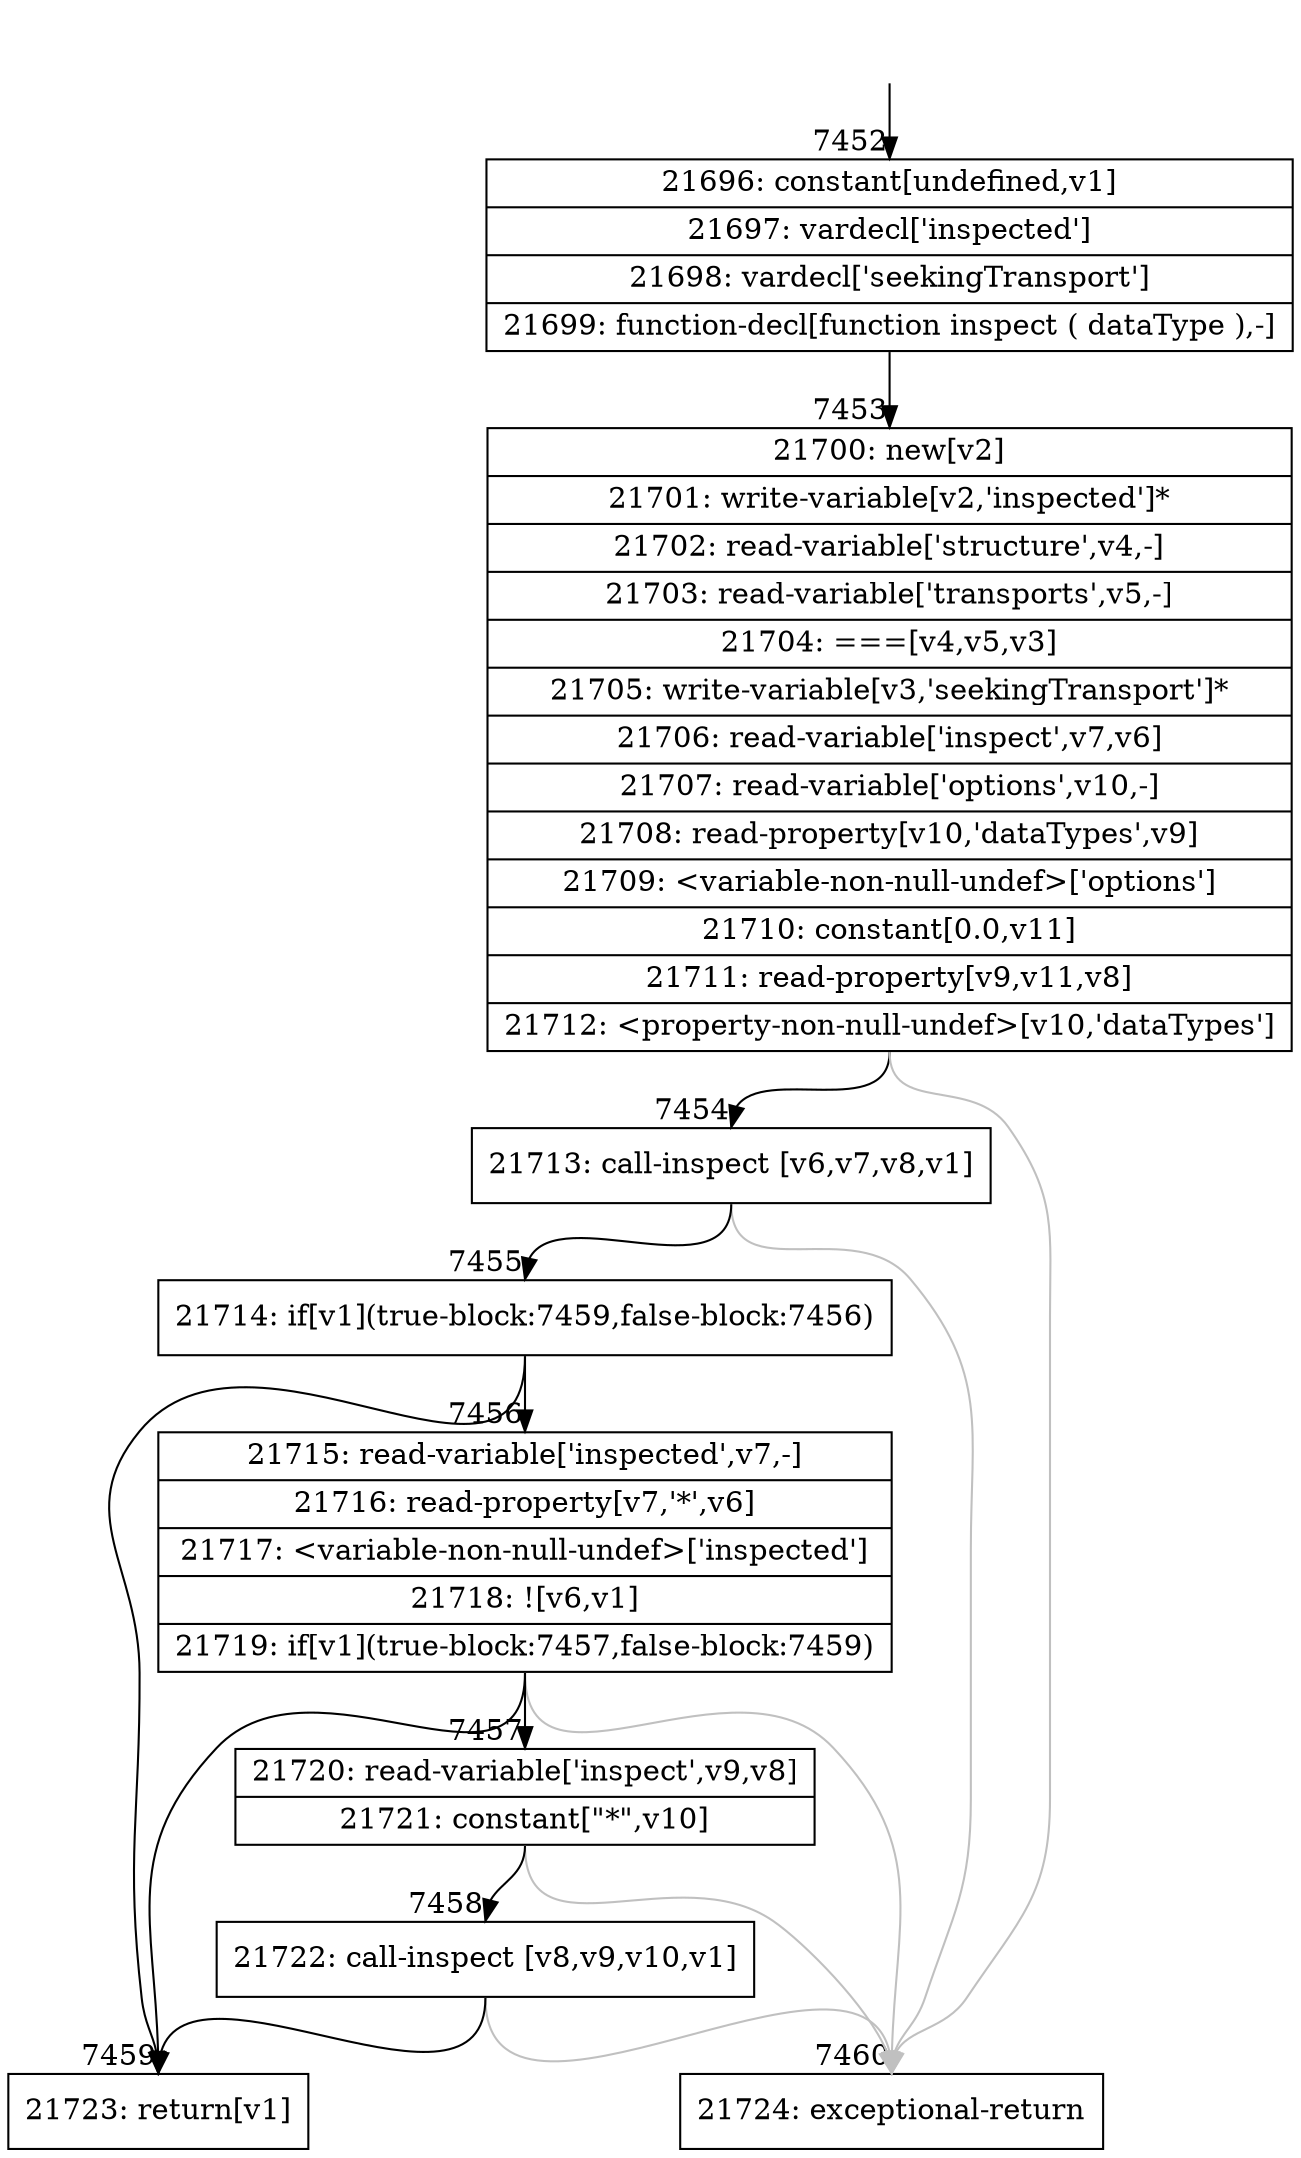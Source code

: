 digraph {
rankdir="TD"
BB_entry469[shape=none,label=""];
BB_entry469 -> BB7452 [tailport=s, headport=n, headlabel="    7452"]
BB7452 [shape=record label="{21696: constant[undefined,v1]|21697: vardecl['inspected']|21698: vardecl['seekingTransport']|21699: function-decl[function inspect ( dataType ),-]}" ] 
BB7452 -> BB7453 [tailport=s, headport=n, headlabel="      7453"]
BB7453 [shape=record label="{21700: new[v2]|21701: write-variable[v2,'inspected']*|21702: read-variable['structure',v4,-]|21703: read-variable['transports',v5,-]|21704: ===[v4,v5,v3]|21705: write-variable[v3,'seekingTransport']*|21706: read-variable['inspect',v7,v6]|21707: read-variable['options',v10,-]|21708: read-property[v10,'dataTypes',v9]|21709: \<variable-non-null-undef\>['options']|21710: constant[0.0,v11]|21711: read-property[v9,v11,v8]|21712: \<property-non-null-undef\>[v10,'dataTypes']}" ] 
BB7453 -> BB7454 [tailport=s, headport=n, headlabel="      7454"]
BB7453 -> BB7460 [tailport=s, headport=n, color=gray, headlabel="      7460"]
BB7454 [shape=record label="{21713: call-inspect [v6,v7,v8,v1]}" ] 
BB7454 -> BB7455 [tailport=s, headport=n, headlabel="      7455"]
BB7454 -> BB7460 [tailport=s, headport=n, color=gray]
BB7455 [shape=record label="{21714: if[v1](true-block:7459,false-block:7456)}" ] 
BB7455 -> BB7459 [tailport=s, headport=n, headlabel="      7459"]
BB7455 -> BB7456 [tailport=s, headport=n, headlabel="      7456"]
BB7456 [shape=record label="{21715: read-variable['inspected',v7,-]|21716: read-property[v7,'*',v6]|21717: \<variable-non-null-undef\>['inspected']|21718: ![v6,v1]|21719: if[v1](true-block:7457,false-block:7459)}" ] 
BB7456 -> BB7459 [tailport=s, headport=n]
BB7456 -> BB7457 [tailport=s, headport=n, headlabel="      7457"]
BB7456 -> BB7460 [tailport=s, headport=n, color=gray]
BB7457 [shape=record label="{21720: read-variable['inspect',v9,v8]|21721: constant[\"*\",v10]}" ] 
BB7457 -> BB7458 [tailport=s, headport=n, headlabel="      7458"]
BB7457 -> BB7460 [tailport=s, headport=n, color=gray]
BB7458 [shape=record label="{21722: call-inspect [v8,v9,v10,v1]}" ] 
BB7458 -> BB7459 [tailport=s, headport=n]
BB7458 -> BB7460 [tailport=s, headport=n, color=gray]
BB7459 [shape=record label="{21723: return[v1]}" ] 
BB7460 [shape=record label="{21724: exceptional-return}" ] 
//#$~ 7519
}
